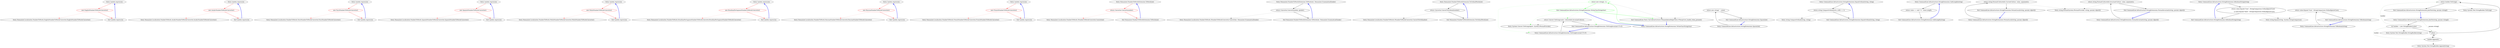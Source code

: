 digraph  {
n0 [label="Entry lambda expression", span="14-14", cluster="lambda expression"];
n1 [label="new EnglishNumberToWordsConverter()", span="14-14", cluster="lambda expression", color=red, community=0];
n2 [label="Exit lambda expression", span="14-14", cluster="lambda expression"];
n3 [label="Entry Humanizer.Localisation.NumberToWords.EnglishNumberToWordsConverter.EnglishNumberToWordsConverter()", span="5-5", cluster="Humanizer.Localisation.NumberToWords.EnglishNumberToWordsConverter.EnglishNumberToWordsConverter()"];
n4 [label="Entry lambda expression", span="15-15", cluster="lambda expression"];
n5 [label="new ArabicNumberToWordsConverter()", span="15-15", cluster="lambda expression", color=red, community=0];
n6 [label="Exit lambda expression", span="15-15", cluster="lambda expression"];
n7 [label="Entry Humanizer.Localisation.NumberToWords.ArabicNumberToWordsConverter.ArabicNumberToWordsConverter()", span="4-4", cluster="Humanizer.Localisation.NumberToWords.ArabicNumberToWordsConverter.ArabicNumberToWordsConverter()"];
n8 [label="Entry lambda expression", span="16-16", cluster="lambda expression"];
n9 [label="new FarsiNumberToWordsConverter()", span="16-16", cluster="lambda expression", color=red, community=0];
n10 [label="Exit lambda expression", span="16-16", cluster="lambda expression"];
n11 [label="Entry Humanizer.Localisation.NumberToWords.FarsiNumberToWordsConverter.FarsiNumberToWordsConverter()", span="5-5", cluster="Humanizer.Localisation.NumberToWords.FarsiNumberToWordsConverter.FarsiNumberToWordsConverter()"];
n12 [label="Entry lambda expression", span="17-17", cluster="lambda expression"];
n13 [label="new SpanishNumberToWordsConverter()", span="17-17", cluster="lambda expression", color=red, community=0];
n14 [label="Exit lambda expression", span="17-17", cluster="lambda expression"];
n15 [label="Entry Humanizer.Localisation.NumberToWords.SpanishNumberToWordsConverter.SpanishNumberToWordsConverter()", span="5-5", cluster="Humanizer.Localisation.NumberToWords.SpanishNumberToWordsConverter.SpanishNumberToWordsConverter()"];
n16 [label="Entry lambda expression", span="18-18", cluster="lambda expression"];
n17 [label="new PolishNumberToWordsConverter()", span="18-18", cluster="lambda expression", color=red, community=0];
n18 [label="Exit lambda expression", span="18-18", cluster="lambda expression"];
n19 [label="Entry Humanizer.Localisation.NumberToWords.PolishNumberToWordsConverter.PolishNumberToWordsConverter()", span="6-6", cluster="Humanizer.Localisation.NumberToWords.PolishNumberToWordsConverter.PolishNumberToWordsConverter()"];
n20 [label="Entry lambda expression", span="19-19", cluster="lambda expression"];
n21 [label="new BrazilianPortugueseNumberToWordsConverter()", span="19-19", cluster="lambda expression", color=red, community=0];
n22 [label="Exit lambda expression", span="19-19", cluster="lambda expression"];
n23 [label="Entry Humanizer.Localisation.NumberToWords.BrazilianPortugueseNumberToWordsConverter.BrazilianPortugueseNumberToWordsConverter()", span="5-5", cluster="Humanizer.Localisation.NumberToWords.BrazilianPortugueseNumberToWordsConverter.BrazilianPortugueseNumberToWordsConverter()"];
n24 [label="Entry lambda expression", span="20-20", cluster="lambda expression"];
n25 [label="new RussianNumberToWordsConverter()", span="20-20", cluster="lambda expression", color=red, community=0];
n26 [label="Exit lambda expression", span="20-20", cluster="lambda expression"];
n27 [label="Entry Humanizer.Localisation.NumberToWords.RussianNumberToWordsConverter.RussianNumberToWordsConverter()", span="5-5", cluster="Humanizer.Localisation.NumberToWords.RussianNumberToWordsConverter.RussianNumberToWordsConverter()"];
n28 [label="Entry lambda expression", span="21-21", cluster="lambda expression"];
n29 [label="new FrenchNumberToWordsConverter()", span="21-21", cluster="lambda expression", color=red, community=0];
n30 [label="Exit lambda expression", span="21-21", cluster="lambda expression"];
n31 [label="Entry Humanizer.Localisation.NumberToWords.FrenchNumberToWordsConverter.FrenchNumberToWordsConverter()", span="5-5", cluster="Humanizer.Localisation.NumberToWords.FrenchNumberToWordsConverter.FrenchNumberToWordsConverter()"];
n32 [label="Entry Humanizer.NumberToWordsExtension.ToWords(int)", span="29-29", cluster="Humanizer.NumberToWordsExtension.ToWords(int)"];
n33 [label="return Converter.Convert(number);", span="31-31", cluster="Humanizer.NumberToWordsExtension.ToWords(int)", color=red, community=0];
n34 [label="Exit Humanizer.NumberToWordsExtension.ToWords(int)", span="29-29", cluster="Humanizer.NumberToWordsExtension.ToWords(int)"];
n35 [label="Entry Humanizer.Localisation.NumberToWords.INumberToWordsConverter.Convert(int)", span="12-12", cluster="Humanizer.Localisation.NumberToWords.INumberToWordsConverter.Convert(int)"];
n36 [label="Entry Humanizer.NumberToWordsExtension.ToWords(int, Humanizer.GrammaticalGender)", span="42-42", cluster="Humanizer.NumberToWordsExtension.ToWords(int, Humanizer.GrammaticalGender)"];
n37 [label="return Converter.Convert(number, gender);", span="44-44", cluster="Humanizer.NumberToWordsExtension.ToWords(int, Humanizer.GrammaticalGender)"];
n38 [label="Exit Humanizer.NumberToWordsExtension.ToWords(int, Humanizer.GrammaticalGender)", span="42-42", cluster="Humanizer.NumberToWordsExtension.ToWords(int, Humanizer.GrammaticalGender)"];
n39 [label="Entry Humanizer.Localisation.NumberToWords.INumberToWordsConverter.Convert(int, Humanizer.GrammaticalGender)", span="22-22", cluster="Humanizer.Localisation.NumberToWords.INumberToWordsConverter.Convert(int, Humanizer.GrammaticalGender)"];
n40 [label="Entry Humanizer.NumberToWordsExtension.ToOrdinalWords(int)", span="52-52", cluster="Humanizer.NumberToWordsExtension.ToOrdinalWords(int)"];
n41 [label="return Converter.ConvertToOrdinal(number);", span="54-54", cluster="Humanizer.NumberToWordsExtension.ToOrdinalWords(int)"];
n42 [label="Exit Humanizer.NumberToWordsExtension.ToOrdinalWords(int)", span="52-52", cluster="Humanizer.NumberToWordsExtension.ToOrdinalWords(int)"];
n43 [label="Entry Humanizer.Localisation.NumberToWords.INumberToWordsConverter.ConvertToOrdinal(int)", span="29-29", cluster="Humanizer.Localisation.NumberToWords.INumberToWordsConverter.ConvertToOrdinal(int)"];
m0_7 [label="Entry System.Convert.ToString(object, System.IFormatProvider)", span="0-0", cluster="System.Convert.ToString(object, System.IFormatProvider)", file="FSharpOptionHelperTests.cs"];
m0_18 [label="Entry CommandLine.Infrastructure.StringExtensions.EqualsOrdinal(string, string)", span="35-35", cluster="CommandLine.Infrastructure.StringExtensions.EqualsOrdinal(string, string)", file="FSharpOptionHelperTests.cs"];
m0_19 [label="return string.CompareOrdinal(strA, strB) == 0;", span="37-37", cluster="CommandLine.Infrastructure.StringExtensions.EqualsOrdinal(string, string)", file="FSharpOptionHelperTests.cs"];
m0_20 [label="Exit CommandLine.Infrastructure.StringExtensions.EqualsOrdinal(string, string)", span="35-35", cluster="CommandLine.Infrastructure.StringExtensions.EqualsOrdinal(string, string)", file="FSharpOptionHelperTests.cs"];
m0_22 [label="Entry CommandLine.Infrastructure.StringExtensions.SafeLength(string)", span="40-40", cluster="CommandLine.Infrastructure.StringExtensions.SafeLength(string)", file="FSharpOptionHelperTests.cs"];
m0_23 [label="return value == null ? 0 : value.Length;", span="42-42", cluster="CommandLine.Infrastructure.StringExtensions.SafeLength(string)", file="FSharpOptionHelperTests.cs"];
m0_24 [label="Exit CommandLine.Infrastructure.StringExtensions.SafeLength(string)", span="40-40", cluster="CommandLine.Infrastructure.StringExtensions.SafeLength(string)", file="FSharpOptionHelperTests.cs"];
m0_11 [label="Entry string.Format(System.IFormatProvider, string, params object[])", span="0-0", cluster="string.Format(System.IFormatProvider, string, params object[])", file="FSharpOptionHelperTests.cs"];
m0_12 [label="Entry CommandLine.Infrastructure.StringExtensions.FormatLocal(string, params object[])", span="25-25", cluster="CommandLine.Infrastructure.StringExtensions.FormatLocal(string, params object[])", file="FSharpOptionHelperTests.cs"];
m0_13 [label="return string.Format(CultureInfo.CurrentCulture, value, arguments);", span="27-27", cluster="CommandLine.Infrastructure.StringExtensions.FormatLocal(string, params object[])", file="FSharpOptionHelperTests.cs"];
m0_14 [label="Exit CommandLine.Infrastructure.StringExtensions.FormatLocal(string, params object[])", span="25-25", cluster="CommandLine.Infrastructure.StringExtensions.FormatLocal(string, params object[])", file="FSharpOptionHelperTests.cs"];
m0_3 [label="Exit CommandLine.Tests.Unit.Infrastructure.FSharpOptionHelperTests.FSharpCore_loaded_when_present()", span="11-11", cluster="CommandLine.Tests.Unit.Infrastructure.FSharpOptionHelperTests.FSharpCore_loaded_when_present()", file="FSharpOptionHelperTests.cs"];
m0_21 [label="Entry string.CompareOrdinal(string, string)", span="0-0", cluster="string.CompareOrdinal(string, string)", file="FSharpOptionHelperTests.cs"];
m0_34 [label="Entry CommandLine.Infrastructure.StringExtensions.IsBooleanString(string)", span="55-55", cluster="CommandLine.Infrastructure.StringExtensions.IsBooleanString(string)", file="FSharpOptionHelperTests.cs"];
m0_35 [label="return value.Equals(''true'', StringComparison.OrdinalIgnoreCase)\r\n                || value.Equals(''false'', StringComparison.OrdinalIgnoreCase);", span="57-58", cluster="CommandLine.Infrastructure.StringExtensions.IsBooleanString(string)", file="FSharpOptionHelperTests.cs"];
m0_36 [label="Exit CommandLine.Infrastructure.StringExtensions.IsBooleanString(string)", span="55-55", cluster="CommandLine.Infrastructure.StringExtensions.IsBooleanString(string)", file="FSharpOptionHelperTests.cs"];
m0_38 [label="Entry CommandLine.Infrastructure.StringExtensions.ToBoolean(string)", span="61-61", cluster="CommandLine.Infrastructure.StringExtensions.ToBoolean(string)", file="FSharpOptionHelperTests.cs"];
m0_39 [label="return value.Equals(''true'', StringComparison.OrdinalIgnoreCase);", span="63-63", cluster="CommandLine.Infrastructure.StringExtensions.ToBoolean(string)", file="FSharpOptionHelperTests.cs"];
m0_40 [label="Exit CommandLine.Infrastructure.StringExtensions.ToBoolean(string)", span="61-61", cluster="CommandLine.Infrastructure.StringExtensions.ToBoolean(string)", file="FSharpOptionHelperTests.cs"];
m0_37 [label="Entry string.Equals(string, System.StringComparison)", span="0-0", cluster="string.Equals(string, System.StringComparison)", file="FSharpOptionHelperTests.cs"];
m0_6 [label="Exit CommandLine.Infrastructure.StringExtensions.ToStringInvariant<T>(T)", span="15-15", cluster="CommandLine.Infrastructure.StringExtensions.ToStringInvariant<T>(T)", file="FSharpOptionHelperTests.cs"];
m0_5 [label="return Convert.ToString(value, CultureInfo.InvariantCulture);", span="17-17", cluster="CommandLine.Infrastructure.StringExtensions.ToStringInvariant<T>(T)", file="FSharpOptionHelperTests.cs"];
m0_4 [label="Entry CommandLine.Infrastructure.StringExtensions.ToStringInvariant<T>(T)", span="15-15", cluster="CommandLine.Infrastructure.StringExtensions.ToStringInvariant<T>(T)", file="FSharpOptionHelperTests.cs"];
m0_0 [label="Entry CommandLine.Infrastructure.StringExtensions.ToOneCharString(char)", span="10-10", cluster="CommandLine.Infrastructure.StringExtensions.ToOneCharString(char)", file="FSharpOptionHelperTests.cs"];
m0_1 [label="return new string(c, 1);", span="12-12", cluster="CommandLine.Infrastructure.StringExtensions.ToOneCharString(char)", color=green, community=0, file="FSharpOptionHelperTests.cs"];
m0_2 [label="Exit CommandLine.Infrastructure.StringExtensions.ToOneCharString(char)", span="10-10", cluster="CommandLine.Infrastructure.StringExtensions.ToOneCharString(char)", color=green, community=0, file="FSharpOptionHelperTests.cs"];
m0_33 [label="Entry System.Text.StringBuilder.ToString()", span="0-0", cluster="System.Text.StringBuilder.ToString()", file="FSharpOptionHelperTests.cs"];
m0_32 [label="Entry System.Text.StringBuilder.Append(string)", span="0-0", cluster="System.Text.StringBuilder.Append(string)", file="FSharpOptionHelperTests.cs"];
m0_15 [label="Entry CommandLine.Infrastructure.StringExtensions.Spaces(int)", span="30-30", cluster="CommandLine.Infrastructure.StringExtensions.Spaces(int)", file="FSharpOptionHelperTests.cs"];
m0_16 [label="return new string(' ', value);", span="32-32", cluster="CommandLine.Infrastructure.StringExtensions.Spaces(int)", file="FSharpOptionHelperTests.cs"];
m0_17 [label="Exit CommandLine.Infrastructure.StringExtensions.Spaces(int)", span="30-30", cluster="CommandLine.Infrastructure.StringExtensions.Spaces(int)", file="FSharpOptionHelperTests.cs"];
m0_31 [label="Entry System.Text.StringBuilder.StringBuilder(string)", span="0-0", cluster="System.Text.StringBuilder.StringBuilder(string)", file="FSharpOptionHelperTests.cs"];
m0_25 [label="Entry CommandLine.Infrastructure.StringExtensions.JoinTo(string, params string[])", span="45-45", cluster="CommandLine.Infrastructure.StringExtensions.JoinTo(string, params string[])", file="FSharpOptionHelperTests.cs"];
m0_26 [label="var builder = new StringBuilder(value)", span="47-47", cluster="CommandLine.Infrastructure.StringExtensions.JoinTo(string, params string[])", file="FSharpOptionHelperTests.cs"];
m0_27 [label=others, span="48-48", cluster="CommandLine.Infrastructure.StringExtensions.JoinTo(string, params string[])", file="FSharpOptionHelperTests.cs"];
m0_28 [label="builder.Append(v)", span="50-50", cluster="CommandLine.Infrastructure.StringExtensions.JoinTo(string, params string[])", file="FSharpOptionHelperTests.cs"];
m0_29 [label="return builder.ToString();", span="52-52", cluster="CommandLine.Infrastructure.StringExtensions.JoinTo(string, params string[])", file="FSharpOptionHelperTests.cs"];
m0_30 [label="Exit CommandLine.Infrastructure.StringExtensions.JoinTo(string, params string[])", span="45-45", cluster="CommandLine.Infrastructure.StringExtensions.JoinTo(string, params string[])", file="FSharpOptionHelperTests.cs"];
m0_8 [label="Entry CommandLine.Infrastructure.StringExtensions.FormatInvariant(string, params object[])", span="20-20", cluster="CommandLine.Infrastructure.StringExtensions.FormatInvariant(string, params object[])", file="FSharpOptionHelperTests.cs"];
m0_9 [label="return string.Format(CultureInfo.InvariantCulture, value, arguments);", span="22-22", cluster="CommandLine.Infrastructure.StringExtensions.FormatInvariant(string, params object[])", file="FSharpOptionHelperTests.cs"];
m0_10 [label="Exit CommandLine.Infrastructure.StringExtensions.FormatInvariant(string, params object[])", span="20-20", cluster="CommandLine.Infrastructure.StringExtensions.FormatInvariant(string, params object[])", file="FSharpOptionHelperTests.cs"];
n0 -> n1  [key=0, style=solid, color=red];
n1 -> n2  [key=0, style=solid, color=red];
n1 -> n3  [key=2, style=dotted, color=red];
n2 -> n0  [key=0, style=bold, color=blue];
n4 -> n5  [key=0, style=solid, color=red];
n5 -> n6  [key=0, style=solid, color=red];
n5 -> n7  [key=2, style=dotted, color=red];
n6 -> n4  [key=0, style=bold, color=blue];
n8 -> n9  [key=0, style=solid, color=red];
n9 -> n10  [key=0, style=solid, color=red];
n9 -> n11  [key=2, style=dotted, color=red];
n10 -> n8  [key=0, style=bold, color=blue];
n12 -> n13  [key=0, style=solid, color=red];
n13 -> n14  [key=0, style=solid, color=red];
n13 -> n15  [key=2, style=dotted, color=red];
n14 -> n12  [key=0, style=bold, color=blue];
n16 -> n17  [key=0, style=solid, color=red];
n17 -> n18  [key=0, style=solid, color=red];
n17 -> n19  [key=2, style=dotted, color=red];
n18 -> n16  [key=0, style=bold, color=blue];
n20 -> n21  [key=0, style=solid, color=red];
n21 -> n22  [key=0, style=solid, color=red];
n21 -> n23  [key=2, style=dotted, color=red];
n22 -> n20  [key=0, style=bold, color=blue];
n24 -> n25  [key=0, style=solid, color=red];
n25 -> n26  [key=0, style=solid, color=red];
n25 -> n27  [key=2, style=dotted, color=red];
n26 -> n24  [key=0, style=bold, color=blue];
n28 -> n29  [key=0, style=solid, color=red];
n29 -> n30  [key=0, style=solid, color=red];
n29 -> n31  [key=2, style=dotted, color=red];
n30 -> n28  [key=0, style=bold, color=blue];
n32 -> n33  [key=0, style=solid, color=red];
n33 -> n34  [key=0, style=solid, color=red];
n33 -> n35  [key=2, style=dotted, color=red];
n34 -> n32  [key=0, style=bold, color=blue];
n36 -> n37  [key=0, style=solid];
n37 -> n38  [key=0, style=solid];
n37 -> n39  [key=2, style=dotted];
n38 -> n36  [key=0, style=bold, color=blue];
n40 -> n41  [key=0, style=solid];
n41 -> n42  [key=0, style=solid];
n41 -> n43  [key=2, style=dotted];
n42 -> n40  [key=0, style=bold, color=blue];
m0_18 -> m0_19  [key=0, style=solid];
m0_19 -> m0_20  [key=0, style=solid];
m0_19 -> m0_21  [key=2, style=dotted];
m0_20 -> m0_18  [key=0, style=bold, color=blue];
m0_22 -> m0_23  [key=0, style=solid];
m0_23 -> m0_24  [key=0, style=solid];
m0_24 -> m0_22  [key=0, style=bold, color=blue];
m0_12 -> m0_13  [key=0, style=solid];
m0_13 -> m0_14  [key=0, style=solid];
m0_13 -> m0_11  [key=2, style=dotted];
m0_14 -> m0_12  [key=0, style=bold, color=blue];
m0_3 -> m0_0  [key=0, style=bold, color=blue];
m0_34 -> m0_35  [key=0, style=solid];
m0_35 -> m0_36  [key=0, style=solid];
m0_35 -> m0_37  [key=2, style=dotted];
m0_36 -> m0_34  [key=0, style=bold, color=blue];
m0_38 -> m0_39  [key=0, style=solid];
m0_39 -> m0_40  [key=0, style=solid];
m0_39 -> m0_37  [key=2, style=dotted];
m0_40 -> m0_38  [key=0, style=bold, color=blue];
m0_6 -> m0_4  [key=0, style=bold, color=blue];
m0_5 -> m0_6  [key=0, style=solid];
m0_5 -> m0_7  [key=2, style=dotted];
m0_4 -> m0_5  [key=0, style=solid];
m0_0 -> m0_1  [key=0, style=solid, color=green];
m0_1 -> m0_2  [key=0, style=solid, color=green];
m0_1 -> m0_4  [key=2, style=dotted, color=green];
m0_1 -> m0_3  [key=2, style=dotted];
m0_2 -> m0_3  [key=0, style=solid, color=green];
m0_2 -> m0_5  [key=2, style=dotted, color=green];
m0_2 -> m0_6  [key=2, style=dotted, color=green];
m0_2 -> m0_7  [key=2, style=dotted, color=green];
m0_2 -> m0_0  [key=0, style=bold, color=blue];
m0_15 -> m0_16  [key=0, style=solid];
m0_16 -> m0_17  [key=0, style=solid];
m0_16 -> m0_3  [key=2, style=dotted];
m0_17 -> m0_15  [key=0, style=bold, color=blue];
m0_25 -> m0_26  [key=0, style=solid];
m0_25 -> m0_27  [key=1, style=dashed, color=darkseagreen4, label="params string[]"];
m0_26 -> m0_27  [key=0, style=solid];
m0_26 -> m0_31  [key=2, style=dotted];
m0_26 -> m0_28  [key=1, style=dashed, color=darkseagreen4, label=builder];
m0_26 -> m0_29  [key=1, style=dashed, color=darkseagreen4, label=builder];
m0_27 -> m0_28  [key=0, style=solid];
m0_27 -> m0_29  [key=0, style=solid];
m0_28 -> m0_27  [key=0, style=solid];
m0_28 -> m0_32  [key=2, style=dotted];
m0_29 -> m0_30  [key=0, style=solid];
m0_29 -> m0_33  [key=2, style=dotted];
m0_30 -> m0_25  [key=0, style=bold, color=blue];
m0_8 -> m0_9  [key=0, style=solid];
m0_9 -> m0_10  [key=0, style=solid];
m0_9 -> m0_11  [key=2, style=dotted];
m0_10 -> m0_8  [key=0, style=bold, color=blue];
}
